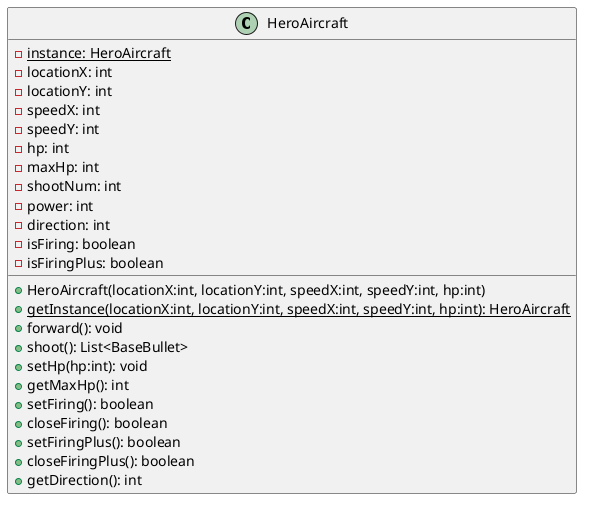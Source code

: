 @startuml
'https://plantuml.com/class-diagram

class HeroAircraft {
    - {static} instance: HeroAircraft
    - locationX: int
    - locationY: int
    - speedX: int
    - speedY: int
    - hp: int
    - maxHp: int
    - shootNum: int
    - power: int
    - direction: int
    - isFiring: boolean
    - isFiringPlus: boolean

    + HeroAircraft(locationX:int, locationY:int, speedX:int, speedY:int, hp:int)
    + {static} getInstance(locationX:int, locationY:int, speedX:int, speedY:int, hp:int): HeroAircraft
    + forward(): void
    + shoot(): List<BaseBullet>
    + setHp(hp:int): void
    + getMaxHp(): int
    + setFiring(): boolean
    + closeFiring(): boolean
    + setFiringPlus(): boolean
    + closeFiringPlus(): boolean
    + getDirection(): int
}

@enduml
